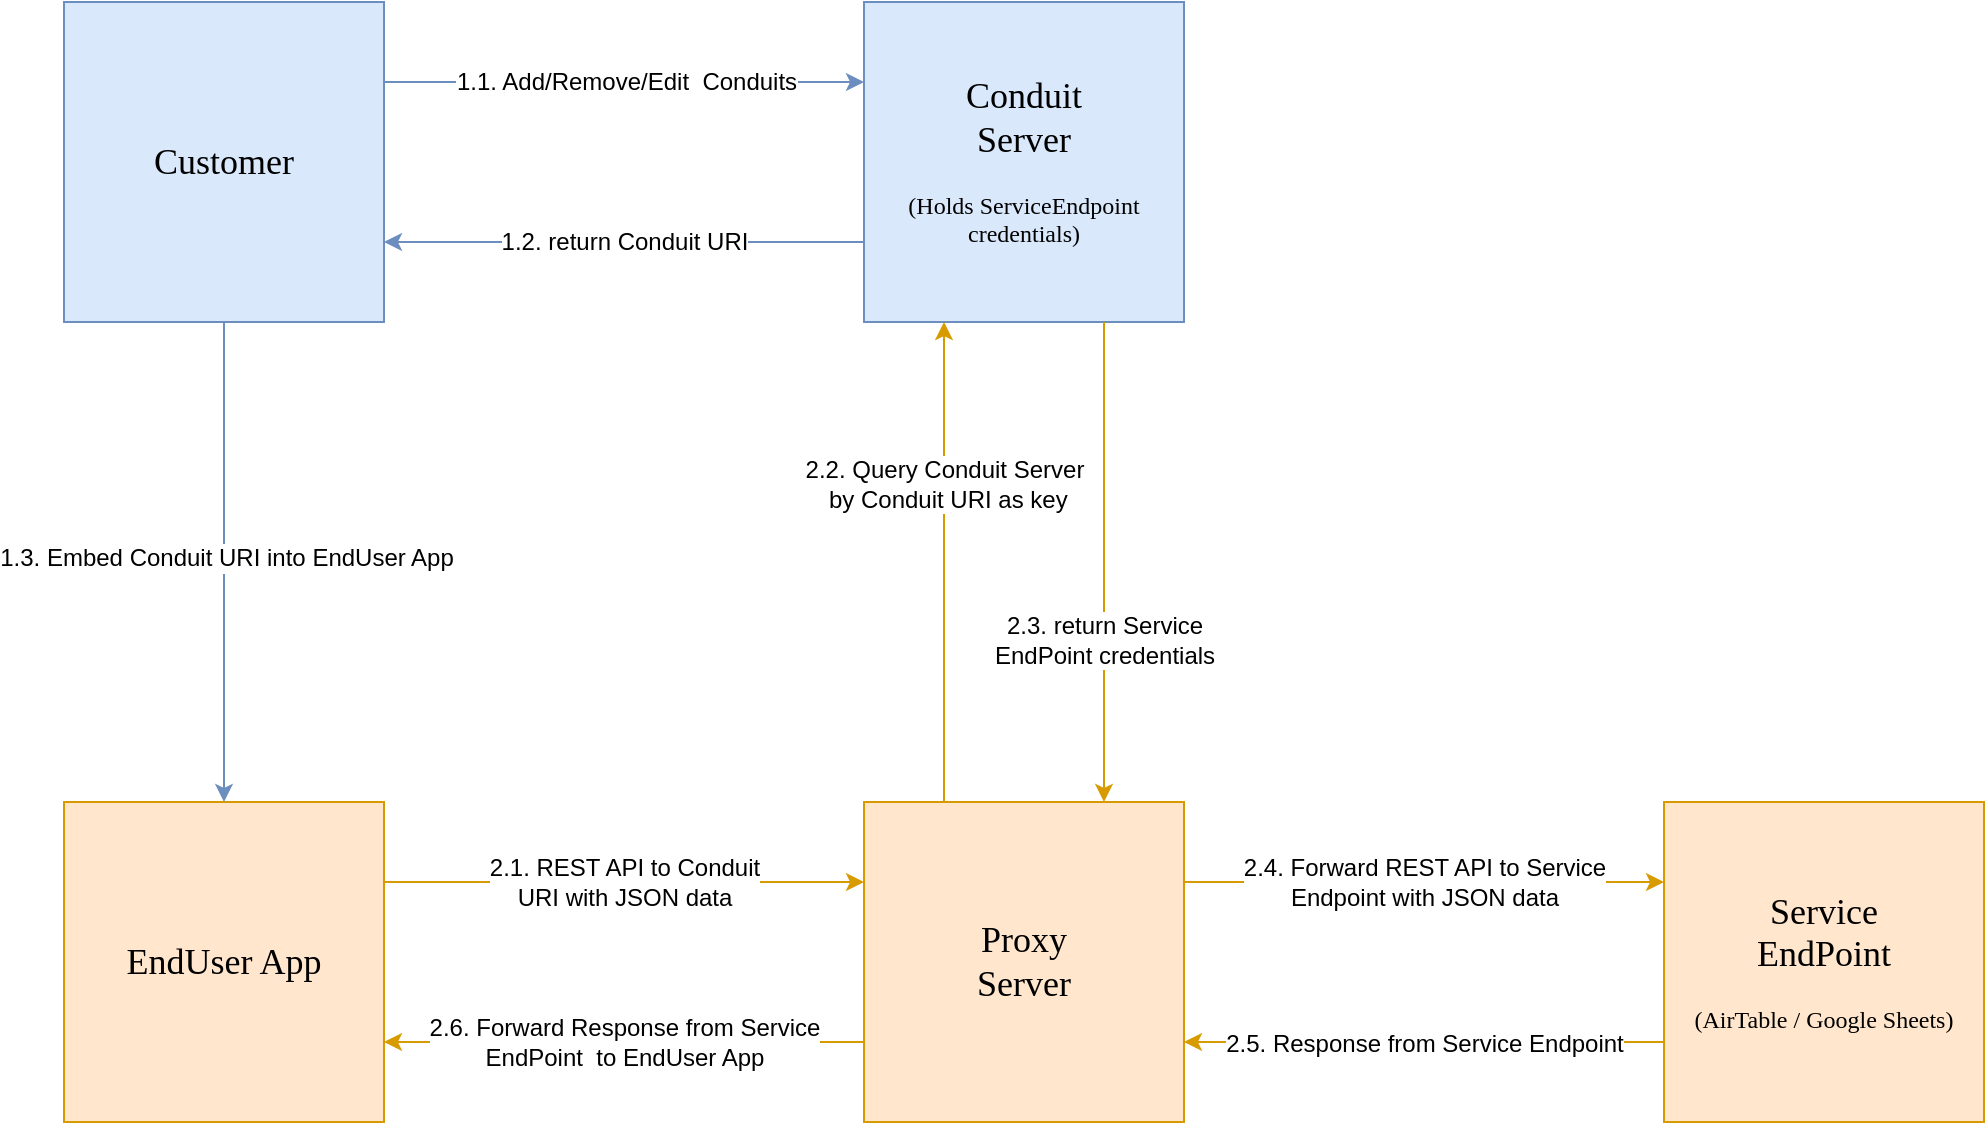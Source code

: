 <mxfile version="10.7.7" type="device"><diagram id="fp932sAN1rsnZjy_sOmb" name="Page-1"><mxGraphModel dx="1394" dy="752" grid="1" gridSize="10" guides="1" tooltips="1" connect="1" arrows="1" fold="1" page="1" pageScale="1" pageWidth="1169" pageHeight="827" math="0" shadow="0"><root><mxCell id="0"/><mxCell id="1" parent="0"/><mxCell id="V5blbJHmXam4v_Gbo5bW-1" value="&lt;font face=&quot;Verdana&quot; style=&quot;font-size: 18px&quot;&gt;Customer&lt;/font&gt;" style="whiteSpace=wrap;html=1;aspect=fixed;fillColor=#dae8fc;strokeColor=#6c8ebf;" vertex="1" parent="1"><mxGeometry x="80" y="80" width="160" height="160" as="geometry"/></mxCell><mxCell id="V5blbJHmXam4v_Gbo5bW-3" value="&lt;font face=&quot;Verdana&quot;&gt;&lt;span style=&quot;font-size: 18px&quot;&gt;Conduit&lt;/span&gt;&lt;br&gt;&lt;span style=&quot;font-size: 18px&quot;&gt;Server&lt;br&gt;&lt;/span&gt;&lt;br&gt;&lt;font style=&quot;font-size: 12px&quot;&gt;(Holds ServiceEndpoint credentials)&lt;/font&gt;&lt;br&gt;&lt;/font&gt;" style="whiteSpace=wrap;html=1;aspect=fixed;fillColor=#dae8fc;strokeColor=#6c8ebf;" vertex="1" parent="1"><mxGeometry x="480" y="80" width="160" height="160" as="geometry"/></mxCell><mxCell id="V5blbJHmXam4v_Gbo5bW-4" value="&lt;font face=&quot;Verdana&quot; style=&quot;font-size: 18px&quot;&gt;EndUser App&lt;/font&gt;" style="whiteSpace=wrap;html=1;aspect=fixed;fillColor=#ffe6cc;strokeColor=#d79b00;" vertex="1" parent="1"><mxGeometry x="80" y="480" width="160" height="160" as="geometry"/></mxCell><mxCell id="V5blbJHmXam4v_Gbo5bW-5" value="&lt;font face=&quot;Verdana&quot; style=&quot;font-size: 18px&quot;&gt;Proxy&lt;br&gt;Server&lt;br&gt;&lt;/font&gt;" style="whiteSpace=wrap;html=1;aspect=fixed;fillColor=#ffe6cc;strokeColor=#d79b00;" vertex="1" parent="1"><mxGeometry x="480" y="480" width="160" height="160" as="geometry"/></mxCell><mxCell id="V5blbJHmXam4v_Gbo5bW-6" value="" style="endArrow=classic;html=1;exitX=1;exitY=0.25;exitDx=0;exitDy=0;entryX=0;entryY=0.25;entryDx=0;entryDy=0;fillColor=#dae8fc;strokeColor=#6c8ebf;" edge="1" parent="1" source="V5blbJHmXam4v_Gbo5bW-1" target="V5blbJHmXam4v_Gbo5bW-3"><mxGeometry width="50" height="50" relative="1" as="geometry"><mxPoint x="240" y="190" as="sourcePoint"/><mxPoint x="290" y="140" as="targetPoint"/></mxGeometry></mxCell><mxCell id="V5blbJHmXam4v_Gbo5bW-7" value="1.1. Add/Remove/Edit&amp;nbsp; Conduits&lt;br&gt;" style="text;html=1;resizable=0;points=[];align=center;verticalAlign=middle;labelBackgroundColor=#ffffff;" vertex="1" connectable="0" parent="V5blbJHmXam4v_Gbo5bW-6"><mxGeometry x="-0.104" relative="1" as="geometry"><mxPoint x="13" as="offset"/></mxGeometry></mxCell><mxCell id="V5blbJHmXam4v_Gbo5bW-8" value="" style="endArrow=classic;html=1;entryX=1;entryY=0.75;entryDx=0;entryDy=0;exitX=0;exitY=0.75;exitDx=0;exitDy=0;fillColor=#dae8fc;strokeColor=#6c8ebf;" edge="1" parent="1" source="V5blbJHmXam4v_Gbo5bW-3" target="V5blbJHmXam4v_Gbo5bW-1"><mxGeometry width="50" height="50" relative="1" as="geometry"><mxPoint x="560" y="170" as="sourcePoint"/><mxPoint x="610" y="120" as="targetPoint"/></mxGeometry></mxCell><mxCell id="V5blbJHmXam4v_Gbo5bW-9" value="1.2. return Conduit URI" style="text;html=1;resizable=0;points=[];align=center;verticalAlign=middle;labelBackgroundColor=#ffffff;" vertex="1" connectable="0" parent="V5blbJHmXam4v_Gbo5bW-8"><mxGeometry x="0.182" relative="1" as="geometry"><mxPoint x="22" as="offset"/></mxGeometry></mxCell><mxCell id="V5blbJHmXam4v_Gbo5bW-10" value="" style="endArrow=classic;html=1;exitX=0.5;exitY=1;exitDx=0;exitDy=0;entryX=0.5;entryY=0;entryDx=0;entryDy=0;fillColor=#dae8fc;strokeColor=#6c8ebf;" edge="1" parent="1" source="V5blbJHmXam4v_Gbo5bW-1" target="V5blbJHmXam4v_Gbo5bW-4"><mxGeometry width="50" height="50" relative="1" as="geometry"><mxPoint x="110" y="360" as="sourcePoint"/><mxPoint x="160" y="310" as="targetPoint"/></mxGeometry></mxCell><mxCell id="V5blbJHmXam4v_Gbo5bW-11" value="1.3. Embed Conduit URI into EndUser App" style="text;html=1;resizable=0;points=[];align=center;verticalAlign=middle;labelBackgroundColor=#ffffff;" vertex="1" connectable="0" parent="V5blbJHmXam4v_Gbo5bW-10"><mxGeometry x="-0.186" y="1" relative="1" as="geometry"><mxPoint y="20" as="offset"/></mxGeometry></mxCell><mxCell id="V5blbJHmXam4v_Gbo5bW-12" value="&lt;font face=&quot;Verdana&quot;&gt;&lt;span style=&quot;font-size: 18px&quot;&gt;Service&lt;/span&gt;&lt;br&gt;&lt;span style=&quot;font-size: 18px&quot;&gt;EndPoint&lt;br&gt;&lt;/span&gt;&lt;br&gt;&lt;font style=&quot;font-size: 12px&quot;&gt;(AirTable / Google Sheets)&lt;/font&gt;&lt;br&gt;&lt;/font&gt;" style="whiteSpace=wrap;html=1;aspect=fixed;fillColor=#ffe6cc;strokeColor=#d79b00;" vertex="1" parent="1"><mxGeometry x="880" y="480" width="160" height="160" as="geometry"/></mxCell><mxCell id="V5blbJHmXam4v_Gbo5bW-13" value="" style="endArrow=classic;html=1;exitX=1;exitY=0.25;exitDx=0;exitDy=0;entryX=0;entryY=0.25;entryDx=0;entryDy=0;fillColor=#ffe6cc;strokeColor=#d79b00;" edge="1" parent="1" source="V5blbJHmXam4v_Gbo5bW-4" target="V5blbJHmXam4v_Gbo5bW-5"><mxGeometry width="50" height="50" relative="1" as="geometry"><mxPoint x="340" y="570" as="sourcePoint"/><mxPoint x="390" y="520" as="targetPoint"/></mxGeometry></mxCell><mxCell id="V5blbJHmXam4v_Gbo5bW-15" value="2.1. REST API to Conduit&lt;br&gt;URI with JSON data" style="text;html=1;resizable=0;points=[];align=center;verticalAlign=middle;labelBackgroundColor=#ffffff;" vertex="1" connectable="0" parent="V5blbJHmXam4v_Gbo5bW-13"><mxGeometry x="0.108" y="-1" relative="1" as="geometry"><mxPoint x="-13" y="-1" as="offset"/></mxGeometry></mxCell><mxCell id="V5blbJHmXam4v_Gbo5bW-16" value="" style="endArrow=classic;html=1;entryX=0.25;entryY=1;entryDx=0;entryDy=0;exitX=0.25;exitY=0;exitDx=0;exitDy=0;fillColor=#ffe6cc;strokeColor=#d79b00;" edge="1" parent="1" source="V5blbJHmXam4v_Gbo5bW-5" target="V5blbJHmXam4v_Gbo5bW-3"><mxGeometry width="50" height="50" relative="1" as="geometry"><mxPoint x="500" y="390" as="sourcePoint"/><mxPoint x="550" y="340" as="targetPoint"/></mxGeometry></mxCell><mxCell id="V5blbJHmXam4v_Gbo5bW-17" value="2.2. Query Conduit Server&lt;br&gt;&amp;nbsp;by Conduit URI as key" style="text;html=1;resizable=0;points=[];align=center;verticalAlign=middle;labelBackgroundColor=#ffffff;" vertex="1" connectable="0" parent="V5blbJHmXam4v_Gbo5bW-16"><mxGeometry x="0.308" y="1" relative="1" as="geometry"><mxPoint x="1" y="-2" as="offset"/></mxGeometry></mxCell><mxCell id="V5blbJHmXam4v_Gbo5bW-18" value="" style="endArrow=classic;html=1;exitX=0.75;exitY=1;exitDx=0;exitDy=0;entryX=0.75;entryY=0;entryDx=0;entryDy=0;fillColor=#ffe6cc;strokeColor=#d79b00;" edge="1" parent="1" source="V5blbJHmXam4v_Gbo5bW-3" target="V5blbJHmXam4v_Gbo5bW-5"><mxGeometry width="50" height="50" relative="1" as="geometry"><mxPoint x="50" y="710" as="sourcePoint"/><mxPoint x="100" y="660" as="targetPoint"/></mxGeometry></mxCell><mxCell id="V5blbJHmXam4v_Gbo5bW-19" value="2.3. return Service &lt;br&gt;EndPoint credentials" style="text;html=1;resizable=0;points=[];align=center;verticalAlign=middle;labelBackgroundColor=#ffffff;" vertex="1" connectable="0" parent="V5blbJHmXam4v_Gbo5bW-18"><mxGeometry x="0.308" relative="1" as="geometry"><mxPoint y="2" as="offset"/></mxGeometry></mxCell><mxCell id="V5blbJHmXam4v_Gbo5bW-20" value="" style="endArrow=classic;html=1;exitX=1;exitY=0.25;exitDx=0;exitDy=0;entryX=0;entryY=0.25;entryDx=0;entryDy=0;fillColor=#ffe6cc;strokeColor=#d79b00;" edge="1" parent="1" source="V5blbJHmXam4v_Gbo5bW-5" target="V5blbJHmXam4v_Gbo5bW-12"><mxGeometry width="50" height="50" relative="1" as="geometry"><mxPoint x="50" y="710" as="sourcePoint"/><mxPoint x="100" y="660" as="targetPoint"/><Array as="points"><mxPoint x="800" y="520"/></Array></mxGeometry></mxCell><mxCell id="V5blbJHmXam4v_Gbo5bW-21" value="2.4. Forward REST API to Service&lt;br&gt;Endpoint with JSON data" style="text;html=1;resizable=0;points=[];align=center;verticalAlign=middle;labelBackgroundColor=#ffffff;" vertex="1" connectable="0" parent="V5blbJHmXam4v_Gbo5bW-20"><mxGeometry x="-0.65" y="-1" relative="1" as="geometry"><mxPoint x="78" y="-1" as="offset"/></mxGeometry></mxCell><mxCell id="V5blbJHmXam4v_Gbo5bW-22" value="" style="endArrow=classic;html=1;entryX=1;entryY=0.75;entryDx=0;entryDy=0;exitX=0;exitY=0.75;exitDx=0;exitDy=0;fillColor=#ffe6cc;strokeColor=#d79b00;" edge="1" parent="1" source="V5blbJHmXam4v_Gbo5bW-12" target="V5blbJHmXam4v_Gbo5bW-5"><mxGeometry width="50" height="50" relative="1" as="geometry"><mxPoint x="720" y="630" as="sourcePoint"/><mxPoint x="770" y="580" as="targetPoint"/></mxGeometry></mxCell><mxCell id="V5blbJHmXam4v_Gbo5bW-23" value="2.5. Response from Service Endpoint" style="text;html=1;resizable=0;points=[];align=center;verticalAlign=middle;labelBackgroundColor=#ffffff;" vertex="1" connectable="0" parent="V5blbJHmXam4v_Gbo5bW-22"><mxGeometry x="0.508" y="1" relative="1" as="geometry"><mxPoint x="61" as="offset"/></mxGeometry></mxCell><mxCell id="V5blbJHmXam4v_Gbo5bW-24" value="" style="endArrow=classic;html=1;entryX=1;entryY=0.75;entryDx=0;entryDy=0;exitX=0;exitY=0.75;exitDx=0;exitDy=0;fillColor=#ffe6cc;strokeColor=#d79b00;" edge="1" parent="1" source="V5blbJHmXam4v_Gbo5bW-5" target="V5blbJHmXam4v_Gbo5bW-4"><mxGeometry width="50" height="50" relative="1" as="geometry"><mxPoint x="340" y="620" as="sourcePoint"/><mxPoint x="390" y="570" as="targetPoint"/></mxGeometry></mxCell><mxCell id="V5blbJHmXam4v_Gbo5bW-25" value="2.6. Forward Response from Service&lt;br&gt;EndPoint&amp;nbsp; to EndUser App" style="text;html=1;resizable=0;points=[];align=center;verticalAlign=middle;labelBackgroundColor=#ffffff;" vertex="1" connectable="0" parent="V5blbJHmXam4v_Gbo5bW-24"><mxGeometry x="0.358" relative="1" as="geometry"><mxPoint x="43" as="offset"/></mxGeometry></mxCell></root></mxGraphModel></diagram></mxfile>
